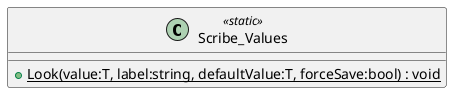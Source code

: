 @startuml
class Scribe_Values <<static>> {
    + {static} Look(value:T, label:string, defaultValue:T, forceSave:bool) : void
}
@enduml
